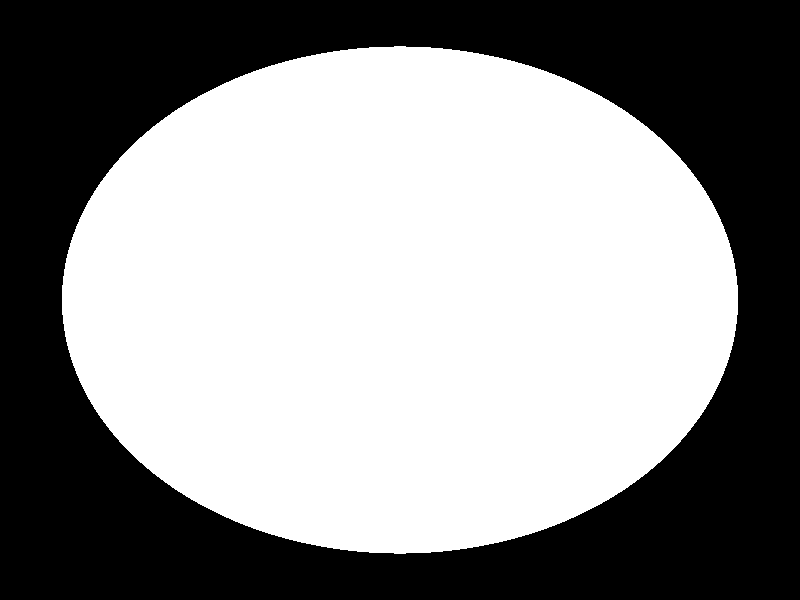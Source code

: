  #include "colors.inc"
  background { color Black }
  camera {
        perspective
        location <0,0,-12>
        angle 0
        up <0, 1, 0> * 0.4
        right <1,0,0> * 0.4
        direction <0,0,1>
  }
  sphere {
    <0, 0, 0>, 2
    texture {
      pigment { color White }

    }
  }
  global_settings { ambient_light rgb<0, 0, 0> }
  light_source { 
    // pointlight
    <-100, 0, 0> color White
  }

